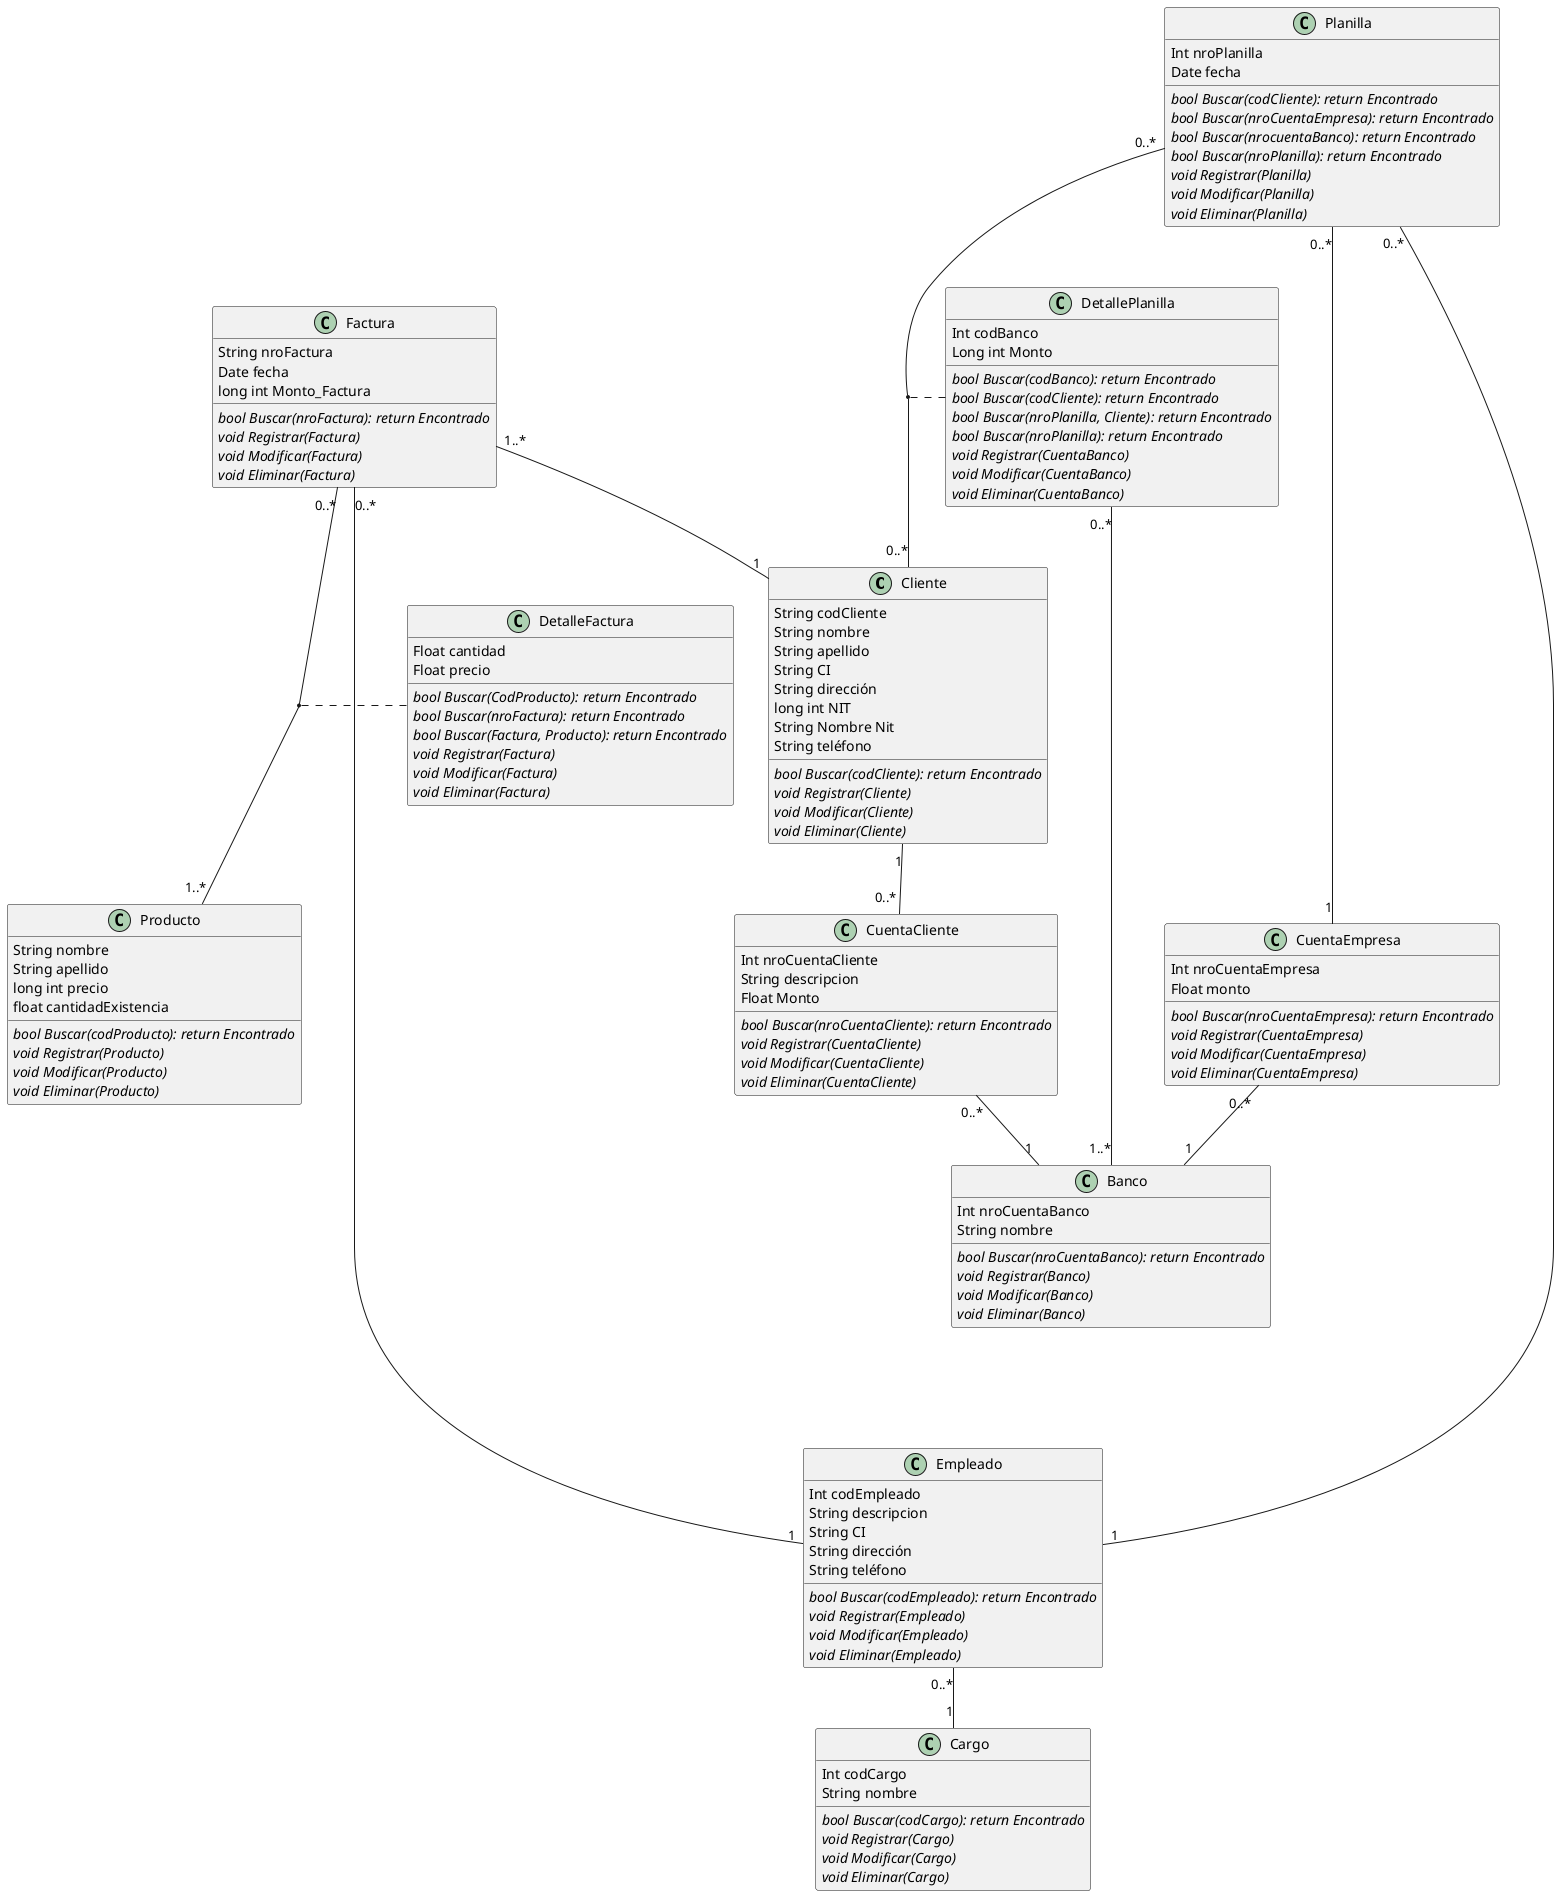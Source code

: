 @startuml Diagrama de Clases
class Cliente {
  String codCliente
  String nombre
  String apellido
  String CI
  String dirección
  long int NIT 
  String Nombre Nit
  String teléfono

  {abstract} bool Buscar(codCliente): return Encontrado
  {abstract} void Registrar(Cliente) 
  {abstract} void Modificar(Cliente) 
  {abstract} void Eliminar(Cliente)
}

class Factura {
  String nroFactura
  Date fecha
  long int Monto_Factura

  {abstract} bool Buscar(nroFactura): return Encontrado
  {abstract} void Registrar(Factura) 
  {abstract} void Modificar(Factura) 
  {abstract} void Eliminar(Factura)
}

class DetalleFactura {
  Float cantidad
  Float precio

  {abstract} bool Buscar(CodProducto): return Encontrado
  {abstract} bool Buscar(nroFactura): return Encontrado
  {abstract} bool Buscar(Factura, Producto): return Encontrado
  {abstract} void Registrar(Factura) 
  {abstract} void Modificar(Factura) 
  {abstract} void Eliminar(Factura)
}

class Producto {
  String nombre
  String apellido
  long int precio
  float cantidadExistencia

  {abstract} bool Buscar(codProducto): return Encontrado
  {abstract} void Registrar(Producto) 
  {abstract} void Modificar(Producto) 
  {abstract} void Eliminar(Producto)
}

class Empleado {
  Int codEmpleado
  String descripcion
  String CI
  String dirección
  String teléfono

  {abstract} bool Buscar(codEmpleado): return Encontrado
  {abstract} void Registrar(Empleado) 
  {abstract} void Modificar(Empleado) 
  {abstract} void Eliminar(Empleado)
}

class Planilla {
  Int nroPlanilla
  Date fecha
  {abstract} bool Buscar(codCliente): return Encontrado
  {abstract} bool Buscar(nroCuentaEmpresa): return Encontrado
  {abstract} bool Buscar(nrocuentaBanco): return Encontrado
  {abstract} bool Buscar(nroPlanilla): return Encontrado
  {abstract} void Registrar(Planilla) 
  {abstract} void Modificar(Planilla) 
  {abstract} void Eliminar(Planilla)
}

class CuentaEmpresa {
  Int nroCuentaEmpresa
  Float monto 
  {abstract} bool Buscar(nroCuentaEmpresa): return Encontrado
  {abstract} void Registrar(CuentaEmpresa) 
  {abstract} void Modificar(CuentaEmpresa) 
  {abstract} void Eliminar(CuentaEmpresa)
}

class CuentaCliente {
  Int nroCuentaCliente
  String descripcion 
  Float Monto
  {abstract} bool Buscar(nroCuentaCliente): return Encontrado
  {abstract} void Registrar(CuentaCliente) 
  {abstract} void Modificar(CuentaCliente) 
  {abstract} void Eliminar(CuentaCliente)
}




class Banco {
  Int nroCuentaBanco
  String nombre
   {abstract} bool Buscar(nroCuentaBanco): return Encontrado
  {abstract} void Registrar(Banco) 
  {abstract} void Modificar(Banco) 
  {abstract} void Eliminar(Banco)
 
}

class DetallePlanilla {
  Int codBanco
  Long int Monto
  {abstract} bool Buscar(codBanco): return Encontrado
  {abstract} bool Buscar(codCliente): return Encontrado
  {abstract} bool Buscar(nroPlanilla, Cliente): return Encontrado
  {abstract} bool Buscar(nroPlanilla): return Encontrado
  {abstract} void Registrar(CuentaBanco) 
  {abstract} void Modificar(CuentaBanco) 
  {abstract} void Eliminar(CuentaBanco)
 
}

class Cargo {
  Int codCargo
  String nombre

  {abstract} bool Buscar(codCargo): return Encontrado
  {abstract} void Registrar(Cargo) 
  {abstract} void Modificar(Cargo) 
  {abstract} void Eliminar(Cargo)
}


Factura "0..*" ------ "1" Empleado
Factura "1..*" -up- "0..*" Producto 
Factura "1..*" -- "1" Cliente 
(Factura, Producto) .. DetalleFactura

Planilla "0..*" ---- "1" CuentaEmpresa
Planilla "0..*" - "1" Empleado
Planilla "0..*" -- "0..*" Cliente
CuentaEmpresa "0..*" -- "1" Banco

(Planilla, Cliente) .. DetallePlanilla

DetallePlanilla "0..*" -- "1..*" Banco

Cliente "1" -- "0..* "CuentaCliente

CuentaCliente "0..*" -- "1" Banco
Empleado "0..*" -- "1" Cargo



@enduml
